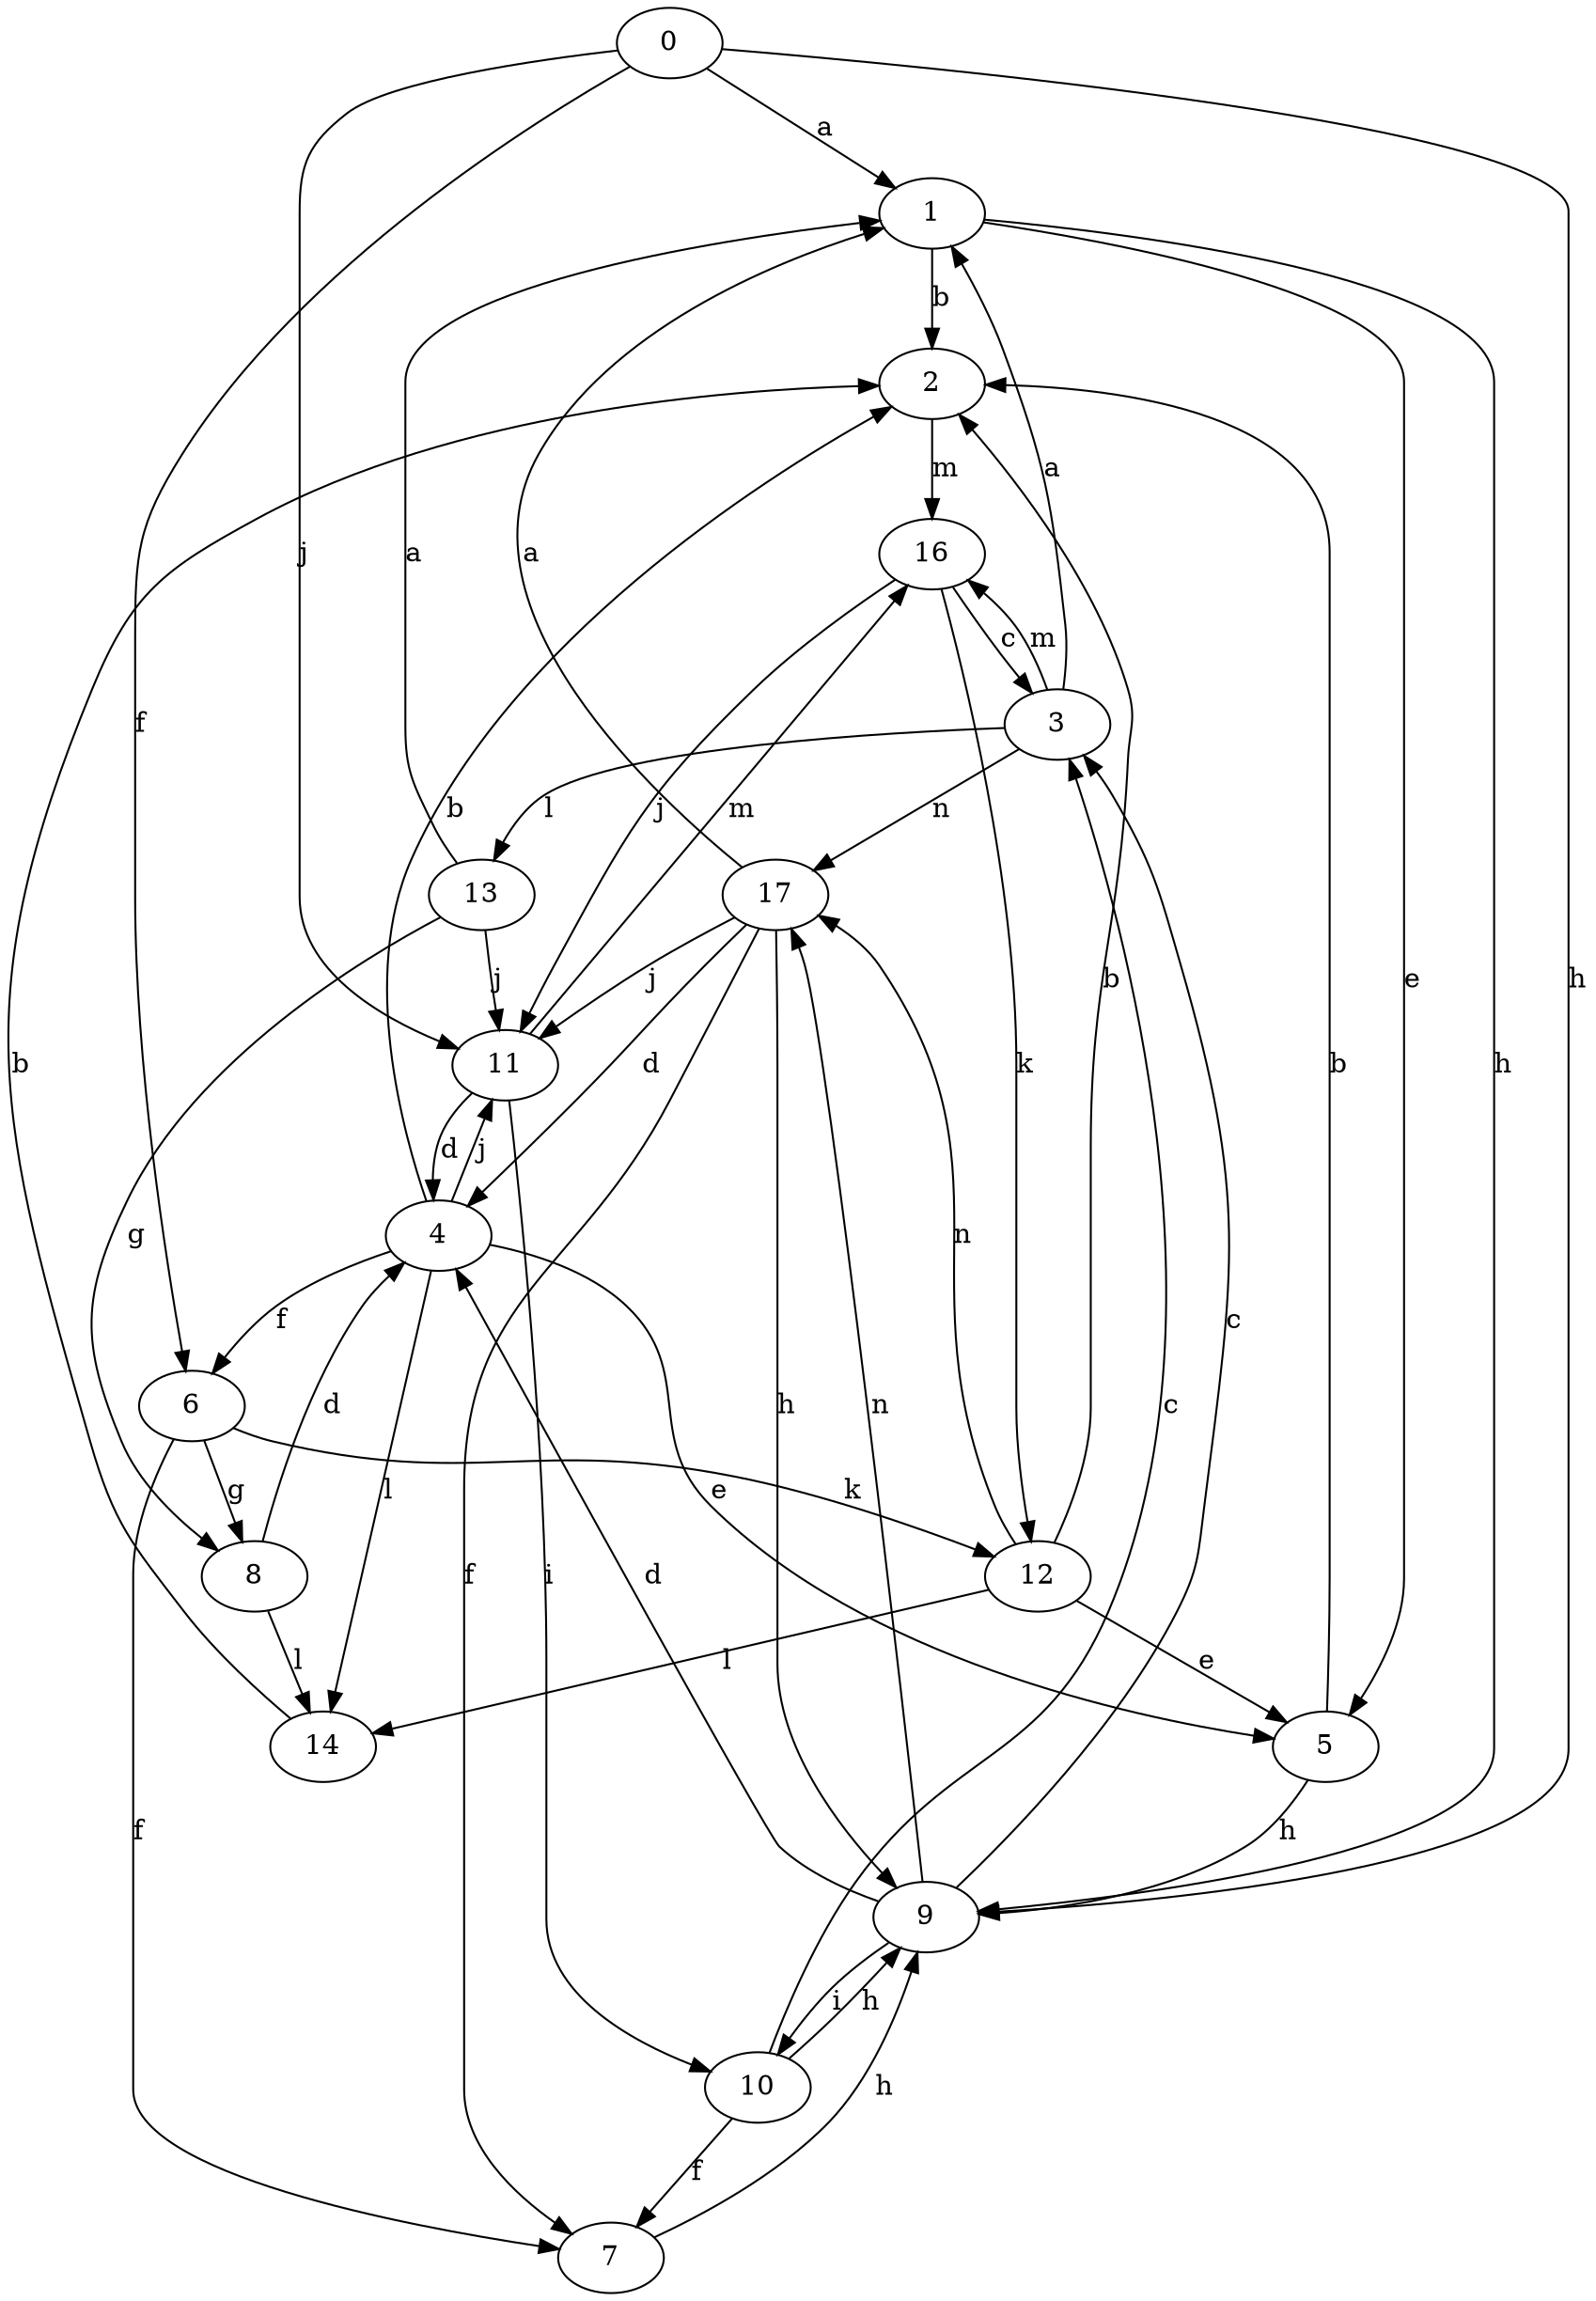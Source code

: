 strict digraph  {
1;
2;
3;
4;
5;
6;
7;
8;
0;
9;
10;
11;
12;
13;
14;
16;
17;
1 -> 2  [label=b];
1 -> 5  [label=e];
1 -> 9  [label=h];
2 -> 16  [label=m];
3 -> 1  [label=a];
3 -> 13  [label=l];
3 -> 16  [label=m];
3 -> 17  [label=n];
4 -> 2  [label=b];
4 -> 5  [label=e];
4 -> 6  [label=f];
4 -> 11  [label=j];
4 -> 14  [label=l];
5 -> 2  [label=b];
5 -> 9  [label=h];
6 -> 7  [label=f];
6 -> 8  [label=g];
6 -> 12  [label=k];
7 -> 9  [label=h];
8 -> 4  [label=d];
8 -> 14  [label=l];
0 -> 1  [label=a];
0 -> 6  [label=f];
0 -> 9  [label=h];
0 -> 11  [label=j];
9 -> 3  [label=c];
9 -> 4  [label=d];
9 -> 10  [label=i];
9 -> 17  [label=n];
10 -> 3  [label=c];
10 -> 7  [label=f];
10 -> 9  [label=h];
11 -> 4  [label=d];
11 -> 10  [label=i];
11 -> 16  [label=m];
12 -> 2  [label=b];
12 -> 5  [label=e];
12 -> 14  [label=l];
12 -> 17  [label=n];
13 -> 1  [label=a];
13 -> 8  [label=g];
13 -> 11  [label=j];
14 -> 2  [label=b];
16 -> 3  [label=c];
16 -> 11  [label=j];
16 -> 12  [label=k];
17 -> 1  [label=a];
17 -> 4  [label=d];
17 -> 7  [label=f];
17 -> 9  [label=h];
17 -> 11  [label=j];
}
